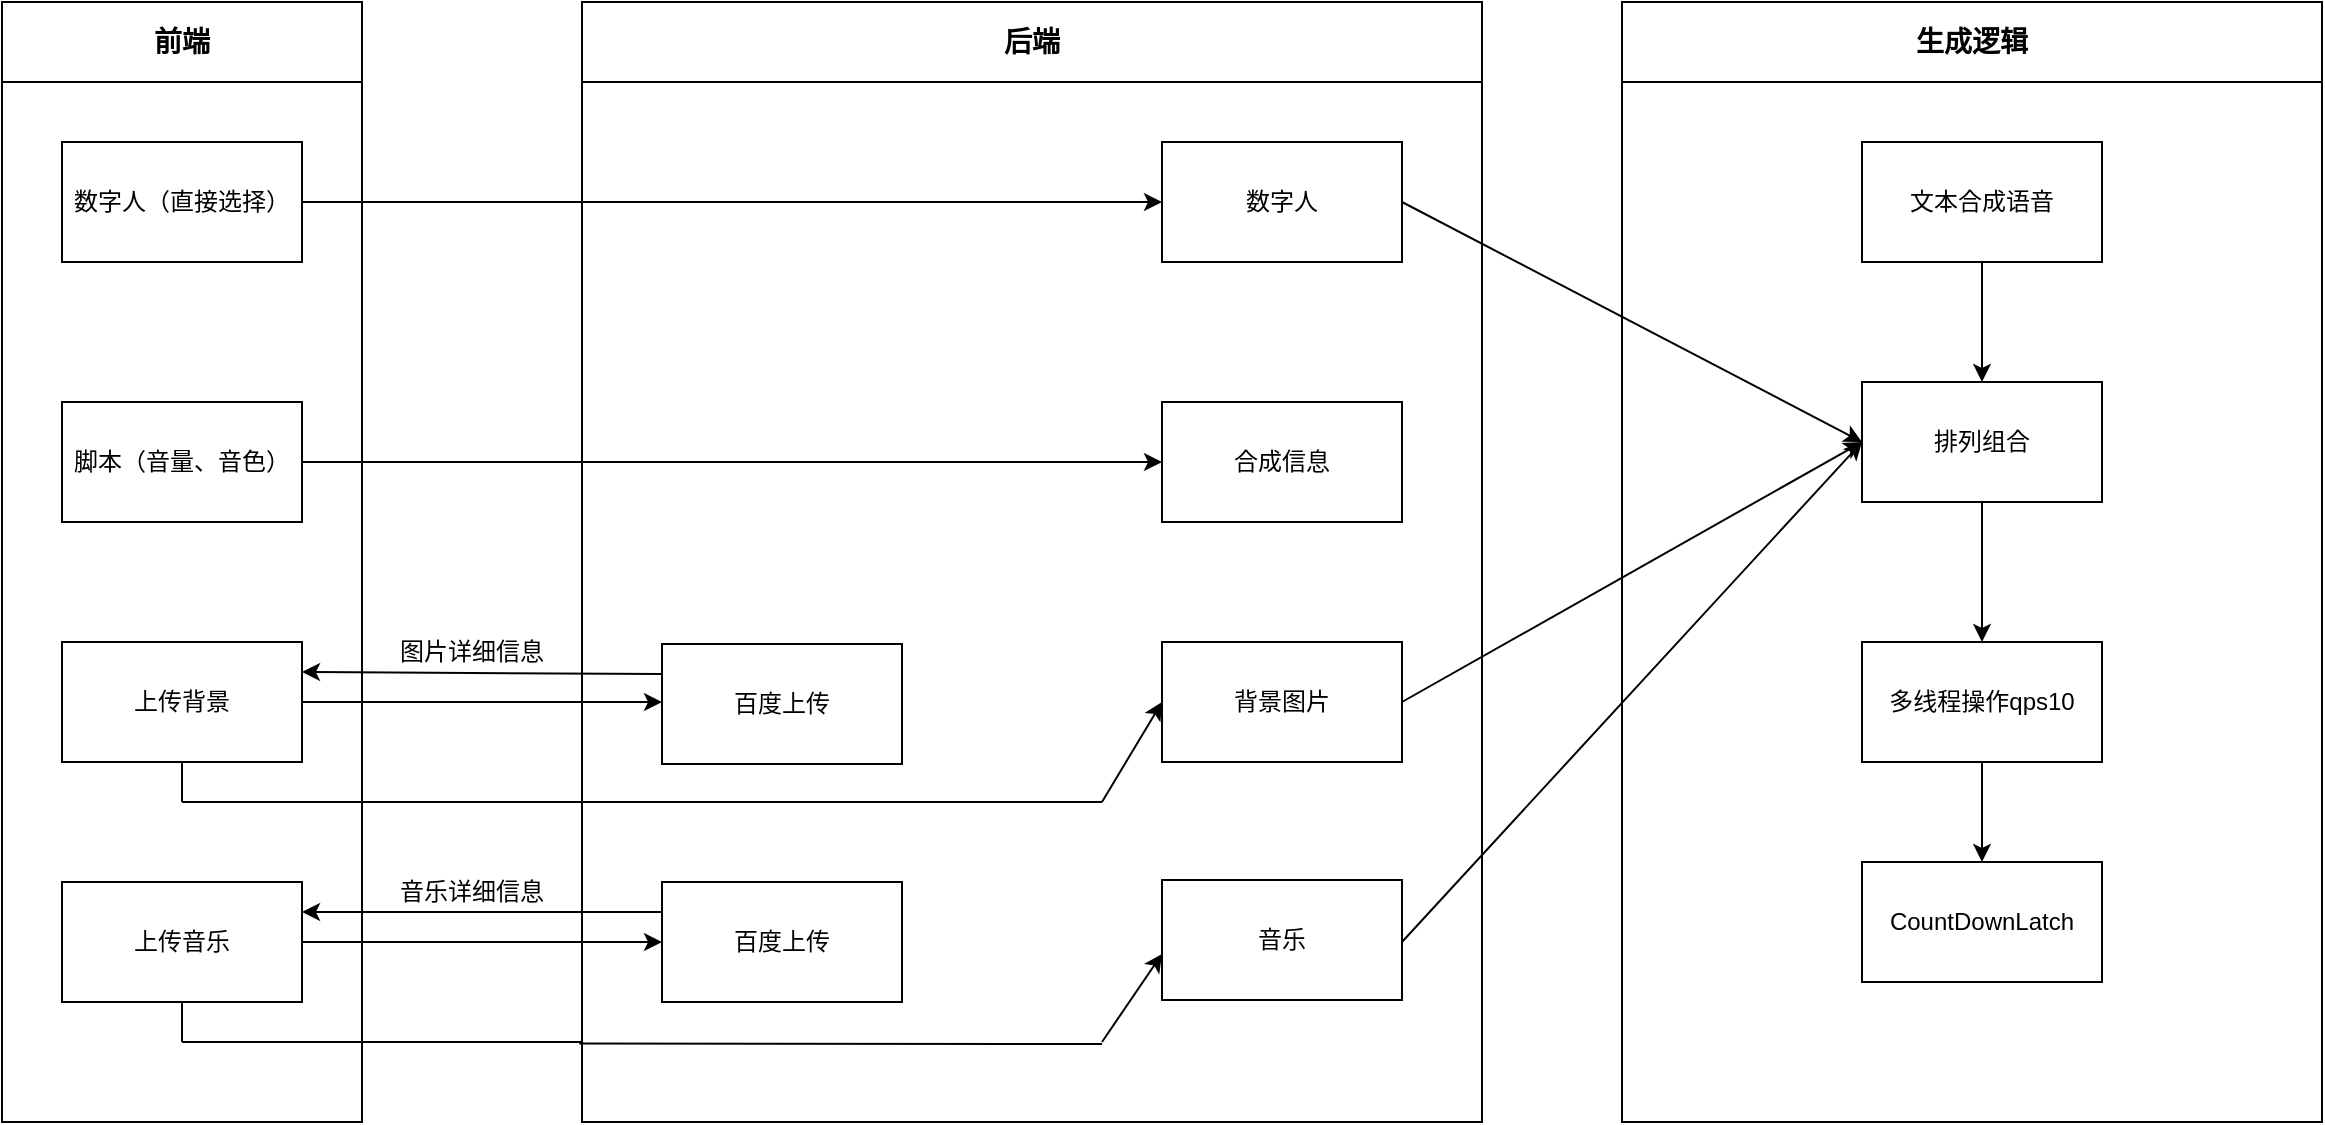 <mxfile version="21.8.2" type="github">
  <diagram name="第 1 页" id="0QldNMjn3WrsliRjC4FI">
    <mxGraphModel dx="1286" dy="609" grid="1" gridSize="10" guides="1" tooltips="1" connect="1" arrows="1" fold="1" page="0" pageScale="1" pageWidth="827" pageHeight="1169" math="0" shadow="0">
      <root>
        <mxCell id="0" />
        <mxCell id="1" parent="0" />
        <mxCell id="-oLg1KLhWN1JwF1aX5Hv-1" value="" style="rounded=0;whiteSpace=wrap;html=1;" vertex="1" parent="1">
          <mxGeometry x="110" y="40" width="180" height="560" as="geometry" />
        </mxCell>
        <mxCell id="-oLg1KLhWN1JwF1aX5Hv-3" value="数字人（直接选择）" style="rounded=0;whiteSpace=wrap;html=1;" vertex="1" parent="1">
          <mxGeometry x="140" y="110" width="120" height="60" as="geometry" />
        </mxCell>
        <mxCell id="-oLg1KLhWN1JwF1aX5Hv-4" value="脚本（音量、音色）" style="rounded=0;whiteSpace=wrap;html=1;" vertex="1" parent="1">
          <mxGeometry x="140" y="240" width="120" height="60" as="geometry" />
        </mxCell>
        <mxCell id="-oLg1KLhWN1JwF1aX5Hv-9" value="&lt;b&gt;&lt;font style=&quot;font-size: 14px;&quot;&gt;前端&lt;/font&gt;&lt;/b&gt;" style="rounded=0;whiteSpace=wrap;html=1;" vertex="1" parent="1">
          <mxGeometry x="110" y="40" width="180" height="40" as="geometry" />
        </mxCell>
        <mxCell id="-oLg1KLhWN1JwF1aX5Hv-15" value="上传背景" style="rounded=0;whiteSpace=wrap;html=1;" vertex="1" parent="1">
          <mxGeometry x="140" y="360" width="120" height="60" as="geometry" />
        </mxCell>
        <mxCell id="-oLg1KLhWN1JwF1aX5Hv-28" value="图片详细信息" style="text;html=1;strokeColor=none;fillColor=none;align=center;verticalAlign=middle;whiteSpace=wrap;rounded=0;" vertex="1" parent="1">
          <mxGeometry x="300" y="350" width="90" height="30" as="geometry" />
        </mxCell>
        <mxCell id="-oLg1KLhWN1JwF1aX5Hv-29" value="上传音乐" style="rounded=0;whiteSpace=wrap;html=1;" vertex="1" parent="1">
          <mxGeometry x="140" y="480" width="120" height="60" as="geometry" />
        </mxCell>
        <mxCell id="-oLg1KLhWN1JwF1aX5Hv-5" value="" style="rounded=0;whiteSpace=wrap;html=1;" vertex="1" parent="1">
          <mxGeometry x="400" y="40" width="450" height="560" as="geometry" />
        </mxCell>
        <mxCell id="-oLg1KLhWN1JwF1aX5Hv-38" value="音乐详细信息" style="text;html=1;strokeColor=none;fillColor=none;align=center;verticalAlign=middle;whiteSpace=wrap;rounded=0;" vertex="1" parent="1">
          <mxGeometry x="300" y="470" width="90" height="30" as="geometry" />
        </mxCell>
        <mxCell id="-oLg1KLhWN1JwF1aX5Hv-10" value="&lt;b&gt;&lt;font style=&quot;font-size: 14px;&quot;&gt;后端&lt;/font&gt;&lt;/b&gt;" style="rounded=0;whiteSpace=wrap;html=1;" vertex="1" parent="1">
          <mxGeometry x="400" y="40" width="450" height="40" as="geometry" />
        </mxCell>
        <mxCell id="-oLg1KLhWN1JwF1aX5Hv-12" value="合成信息" style="rounded=0;whiteSpace=wrap;html=1;" vertex="1" parent="1">
          <mxGeometry x="690" y="240" width="120" height="60" as="geometry" />
        </mxCell>
        <mxCell id="-oLg1KLhWN1JwF1aX5Hv-20" value="百度上传" style="rounded=0;whiteSpace=wrap;html=1;" vertex="1" parent="1">
          <mxGeometry x="440" y="361" width="120" height="60" as="geometry" />
        </mxCell>
        <mxCell id="-oLg1KLhWN1JwF1aX5Hv-32" value="百度上传" style="rounded=0;whiteSpace=wrap;html=1;" vertex="1" parent="1">
          <mxGeometry x="440" y="480" width="120" height="60" as="geometry" />
        </mxCell>
        <mxCell id="-oLg1KLhWN1JwF1aX5Hv-14" value="" style="edgeStyle=orthogonalEdgeStyle;rounded=0;orthogonalLoop=1;jettySize=auto;html=1;entryX=0;entryY=0.5;entryDx=0;entryDy=0;" edge="1" parent="1" source="-oLg1KLhWN1JwF1aX5Hv-4" target="-oLg1KLhWN1JwF1aX5Hv-12">
          <mxGeometry relative="1" as="geometry">
            <mxPoint x="360" y="270" as="targetPoint" />
          </mxGeometry>
        </mxCell>
        <mxCell id="-oLg1KLhWN1JwF1aX5Hv-27" value="" style="endArrow=classic;html=1;rounded=0;exitX=0;exitY=0.25;exitDx=0;exitDy=0;entryX=1;entryY=0.25;entryDx=0;entryDy=0;" edge="1" parent="1" source="-oLg1KLhWN1JwF1aX5Hv-20" target="-oLg1KLhWN1JwF1aX5Hv-15">
          <mxGeometry width="50" height="50" relative="1" as="geometry">
            <mxPoint x="300" y="360" as="sourcePoint" />
            <mxPoint x="350" y="310" as="targetPoint" />
          </mxGeometry>
        </mxCell>
        <mxCell id="-oLg1KLhWN1JwF1aX5Hv-26" value="" style="edgeStyle=orthogonalEdgeStyle;rounded=0;orthogonalLoop=1;jettySize=auto;html=1;" edge="1" parent="1" source="-oLg1KLhWN1JwF1aX5Hv-15" target="-oLg1KLhWN1JwF1aX5Hv-20">
          <mxGeometry relative="1" as="geometry">
            <mxPoint x="360" y="390" as="targetPoint" />
            <Array as="points">
              <mxPoint x="460" y="390" />
              <mxPoint x="460" y="390" />
            </Array>
          </mxGeometry>
        </mxCell>
        <mxCell id="-oLg1KLhWN1JwF1aX5Hv-37" value="" style="endArrow=classic;html=1;rounded=0;exitX=0;exitY=0.25;exitDx=0;exitDy=0;entryX=1;entryY=0.25;entryDx=0;entryDy=0;" edge="1" parent="1" source="-oLg1KLhWN1JwF1aX5Hv-32" target="-oLg1KLhWN1JwF1aX5Hv-29">
          <mxGeometry width="50" height="50" relative="1" as="geometry">
            <mxPoint x="320" y="480" as="sourcePoint" />
            <mxPoint x="370" y="430" as="targetPoint" />
          </mxGeometry>
        </mxCell>
        <mxCell id="-oLg1KLhWN1JwF1aX5Hv-35" value="" style="edgeStyle=orthogonalEdgeStyle;rounded=0;orthogonalLoop=1;jettySize=auto;html=1;entryX=0;entryY=0.5;entryDx=0;entryDy=0;" edge="1" parent="1" source="-oLg1KLhWN1JwF1aX5Hv-29" target="-oLg1KLhWN1JwF1aX5Hv-32">
          <mxGeometry relative="1" as="geometry">
            <mxPoint x="360" y="510" as="targetPoint" />
          </mxGeometry>
        </mxCell>
        <mxCell id="-oLg1KLhWN1JwF1aX5Hv-39" value="数字人" style="rounded=0;whiteSpace=wrap;html=1;" vertex="1" parent="1">
          <mxGeometry x="690" y="110" width="120" height="60" as="geometry" />
        </mxCell>
        <mxCell id="-oLg1KLhWN1JwF1aX5Hv-41" value="" style="edgeStyle=orthogonalEdgeStyle;rounded=0;orthogonalLoop=1;jettySize=auto;html=1;entryX=0;entryY=0.5;entryDx=0;entryDy=0;" edge="1" parent="1" source="-oLg1KLhWN1JwF1aX5Hv-3" target="-oLg1KLhWN1JwF1aX5Hv-39">
          <mxGeometry relative="1" as="geometry">
            <mxPoint x="360" y="140" as="targetPoint" />
          </mxGeometry>
        </mxCell>
        <mxCell id="-oLg1KLhWN1JwF1aX5Hv-45" value="背景图片" style="rounded=0;whiteSpace=wrap;html=1;" vertex="1" parent="1">
          <mxGeometry x="690" y="360" width="120" height="60" as="geometry" />
        </mxCell>
        <mxCell id="-oLg1KLhWN1JwF1aX5Hv-49" value="" style="endArrow=none;html=1;rounded=0;" edge="1" parent="1">
          <mxGeometry width="50" height="50" relative="1" as="geometry">
            <mxPoint x="200" y="440" as="sourcePoint" />
            <mxPoint x="200" y="420" as="targetPoint" />
          </mxGeometry>
        </mxCell>
        <mxCell id="-oLg1KLhWN1JwF1aX5Hv-50" value="" style="endArrow=none;html=1;rounded=0;" edge="1" parent="1">
          <mxGeometry width="50" height="50" relative="1" as="geometry">
            <mxPoint x="200" y="440" as="sourcePoint" />
            <mxPoint x="400" y="440" as="targetPoint" />
          </mxGeometry>
        </mxCell>
        <mxCell id="-oLg1KLhWN1JwF1aX5Hv-53" value="" style="endArrow=none;html=1;rounded=0;" edge="1" parent="1">
          <mxGeometry width="50" height="50" relative="1" as="geometry">
            <mxPoint x="390" y="440" as="sourcePoint" />
            <mxPoint x="660" y="440" as="targetPoint" />
          </mxGeometry>
        </mxCell>
        <mxCell id="-oLg1KLhWN1JwF1aX5Hv-55" value="" style="endArrow=classic;html=1;rounded=0;entryX=0;entryY=0.5;entryDx=0;entryDy=0;" edge="1" parent="1" target="-oLg1KLhWN1JwF1aX5Hv-45">
          <mxGeometry width="50" height="50" relative="1" as="geometry">
            <mxPoint x="660" y="440" as="sourcePoint" />
            <mxPoint x="710" y="390" as="targetPoint" />
          </mxGeometry>
        </mxCell>
        <mxCell id="-oLg1KLhWN1JwF1aX5Hv-56" value="音乐" style="rounded=0;whiteSpace=wrap;html=1;" vertex="1" parent="1">
          <mxGeometry x="690" y="479" width="120" height="60" as="geometry" />
        </mxCell>
        <mxCell id="-oLg1KLhWN1JwF1aX5Hv-57" value="" style="endArrow=none;html=1;rounded=0;" edge="1" parent="1">
          <mxGeometry width="50" height="50" relative="1" as="geometry">
            <mxPoint x="200" y="560" as="sourcePoint" />
            <mxPoint x="200" y="540" as="targetPoint" />
          </mxGeometry>
        </mxCell>
        <mxCell id="-oLg1KLhWN1JwF1aX5Hv-58" value="" style="endArrow=none;html=1;rounded=0;" edge="1" parent="1">
          <mxGeometry width="50" height="50" relative="1" as="geometry">
            <mxPoint x="200" y="560" as="sourcePoint" />
            <mxPoint x="400" y="560" as="targetPoint" />
          </mxGeometry>
        </mxCell>
        <mxCell id="-oLg1KLhWN1JwF1aX5Hv-61" value="" style="endArrow=none;html=1;rounded=0;entryX=-0.003;entryY=0.93;entryDx=0;entryDy=0;entryPerimeter=0;" edge="1" parent="1" target="-oLg1KLhWN1JwF1aX5Hv-5">
          <mxGeometry width="50" height="50" relative="1" as="geometry">
            <mxPoint x="660" y="561" as="sourcePoint" />
            <mxPoint x="920" y="510" as="targetPoint" />
          </mxGeometry>
        </mxCell>
        <mxCell id="-oLg1KLhWN1JwF1aX5Hv-62" value="" style="endArrow=classic;html=1;rounded=0;entryX=0;entryY=0.617;entryDx=0;entryDy=0;entryPerimeter=0;" edge="1" parent="1" target="-oLg1KLhWN1JwF1aX5Hv-56">
          <mxGeometry width="50" height="50" relative="1" as="geometry">
            <mxPoint x="660" y="560" as="sourcePoint" />
            <mxPoint x="690" y="500" as="targetPoint" />
          </mxGeometry>
        </mxCell>
        <mxCell id="-oLg1KLhWN1JwF1aX5Hv-63" value="" style="rounded=0;whiteSpace=wrap;html=1;" vertex="1" parent="1">
          <mxGeometry x="920" y="40" width="350" height="560" as="geometry" />
        </mxCell>
        <mxCell id="-oLg1KLhWN1JwF1aX5Hv-64" value="&lt;b&gt;&lt;font style=&quot;font-size: 14px;&quot;&gt;生成逻辑&lt;/font&gt;&lt;/b&gt;" style="rounded=0;whiteSpace=wrap;html=1;" vertex="1" parent="1">
          <mxGeometry x="920" y="40" width="350" height="40" as="geometry" />
        </mxCell>
        <mxCell id="-oLg1KLhWN1JwF1aX5Hv-69" value="" style="edgeStyle=orthogonalEdgeStyle;rounded=0;orthogonalLoop=1;jettySize=auto;html=1;" edge="1" parent="1" source="-oLg1KLhWN1JwF1aX5Hv-67" target="-oLg1KLhWN1JwF1aX5Hv-68">
          <mxGeometry relative="1" as="geometry" />
        </mxCell>
        <mxCell id="-oLg1KLhWN1JwF1aX5Hv-67" value="文本合成语音" style="rounded=0;whiteSpace=wrap;html=1;" vertex="1" parent="1">
          <mxGeometry x="1040" y="110" width="120" height="60" as="geometry" />
        </mxCell>
        <mxCell id="-oLg1KLhWN1JwF1aX5Hv-74" value="" style="edgeStyle=orthogonalEdgeStyle;rounded=0;orthogonalLoop=1;jettySize=auto;html=1;" edge="1" parent="1" source="-oLg1KLhWN1JwF1aX5Hv-68" target="-oLg1KLhWN1JwF1aX5Hv-73">
          <mxGeometry relative="1" as="geometry" />
        </mxCell>
        <mxCell id="-oLg1KLhWN1JwF1aX5Hv-68" value="排列组合" style="rounded=0;whiteSpace=wrap;html=1;" vertex="1" parent="1">
          <mxGeometry x="1040" y="230" width="120" height="60" as="geometry" />
        </mxCell>
        <mxCell id="-oLg1KLhWN1JwF1aX5Hv-70" value="" style="endArrow=classic;html=1;rounded=0;entryX=0;entryY=0.5;entryDx=0;entryDy=0;" edge="1" parent="1" target="-oLg1KLhWN1JwF1aX5Hv-68">
          <mxGeometry width="50" height="50" relative="1" as="geometry">
            <mxPoint x="810" y="140" as="sourcePoint" />
            <mxPoint x="860" y="90" as="targetPoint" />
          </mxGeometry>
        </mxCell>
        <mxCell id="-oLg1KLhWN1JwF1aX5Hv-71" value="" style="endArrow=classic;html=1;rounded=0;entryX=0;entryY=0.5;entryDx=0;entryDy=0;" edge="1" parent="1" target="-oLg1KLhWN1JwF1aX5Hv-68">
          <mxGeometry width="50" height="50" relative="1" as="geometry">
            <mxPoint x="810" y="390" as="sourcePoint" />
            <mxPoint x="860" y="340" as="targetPoint" />
          </mxGeometry>
        </mxCell>
        <mxCell id="-oLg1KLhWN1JwF1aX5Hv-72" value="" style="endArrow=classic;html=1;rounded=0;" edge="1" parent="1">
          <mxGeometry width="50" height="50" relative="1" as="geometry">
            <mxPoint x="810" y="510" as="sourcePoint" />
            <mxPoint x="1040" y="260" as="targetPoint" />
          </mxGeometry>
        </mxCell>
        <mxCell id="-oLg1KLhWN1JwF1aX5Hv-78" value="" style="edgeStyle=orthogonalEdgeStyle;rounded=0;orthogonalLoop=1;jettySize=auto;html=1;" edge="1" parent="1" source="-oLg1KLhWN1JwF1aX5Hv-73" target="-oLg1KLhWN1JwF1aX5Hv-77">
          <mxGeometry relative="1" as="geometry" />
        </mxCell>
        <mxCell id="-oLg1KLhWN1JwF1aX5Hv-73" value="多线程操作qps10" style="rounded=0;whiteSpace=wrap;html=1;" vertex="1" parent="1">
          <mxGeometry x="1040" y="360" width="120" height="60" as="geometry" />
        </mxCell>
        <mxCell id="-oLg1KLhWN1JwF1aX5Hv-77" value="CountDownLatch" style="rounded=0;whiteSpace=wrap;html=1;" vertex="1" parent="1">
          <mxGeometry x="1040" y="470" width="120" height="60" as="geometry" />
        </mxCell>
      </root>
    </mxGraphModel>
  </diagram>
</mxfile>
